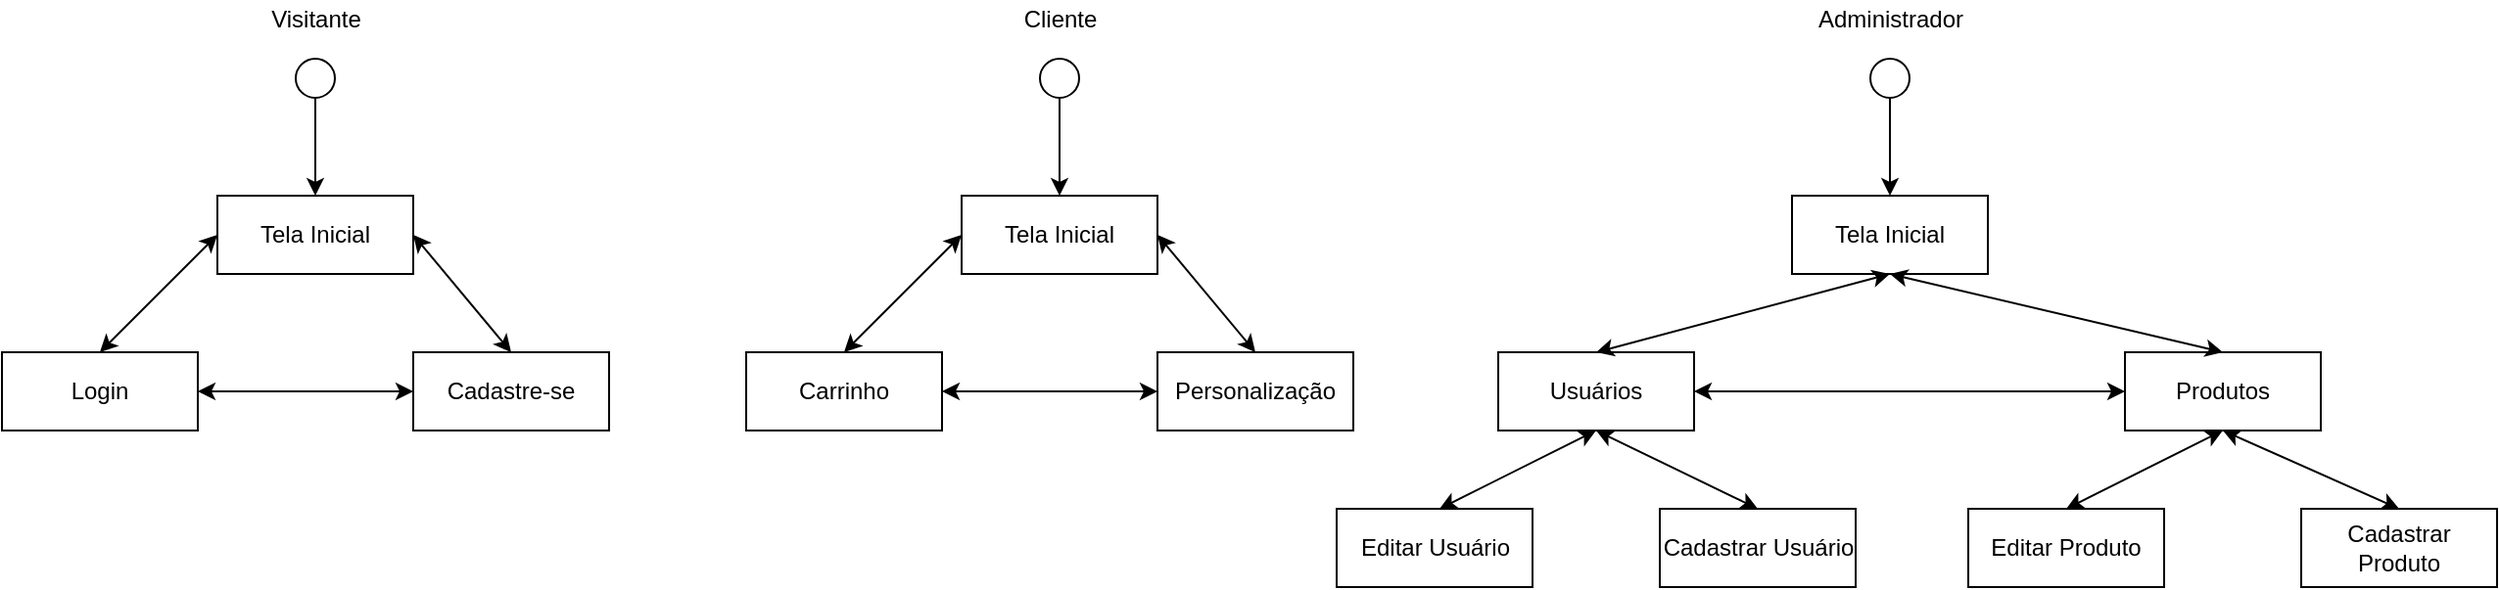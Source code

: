 <mxfile version="14.8.2" type="device"><diagram id="iaszxsRAFxKriWMU7tXv" name="Page-1"><mxGraphModel dx="868" dy="481" grid="1" gridSize="10" guides="1" tooltips="1" connect="1" arrows="1" fold="1" page="1" pageScale="1" pageWidth="1600" pageHeight="1700" math="0" shadow="0"><root><mxCell id="0"/><mxCell id="1" parent="0"/><mxCell id="zuvJ6yJon8IWspfnOwSX-2" value="" style="ellipse;whiteSpace=wrap;html=1;aspect=fixed;" parent="1" vertex="1"><mxGeometry x="240" y="80" width="20" height="20" as="geometry"/></mxCell><mxCell id="zuvJ6yJon8IWspfnOwSX-4" value="" style="endArrow=classic;html=1;exitX=0.5;exitY=1;exitDx=0;exitDy=0;entryX=0.5;entryY=0;entryDx=0;entryDy=0;" parent="1" source="zuvJ6yJon8IWspfnOwSX-2" target="zuvJ6yJon8IWspfnOwSX-5" edge="1"><mxGeometry width="50" height="50" relative="1" as="geometry"><mxPoint x="180" y="230" as="sourcePoint"/><mxPoint x="250.0" y="140" as="targetPoint"/></mxGeometry></mxCell><mxCell id="zuvJ6yJon8IWspfnOwSX-5" value="Tela Inicial" style="whiteSpace=wrap;html=1;align=center;" parent="1" vertex="1"><mxGeometry x="200" y="150" width="100" height="40" as="geometry"/></mxCell><mxCell id="zuvJ6yJon8IWspfnOwSX-6" value="Login" style="whiteSpace=wrap;html=1;align=center;" parent="1" vertex="1"><mxGeometry x="90" y="230" width="100" height="40" as="geometry"/></mxCell><mxCell id="zuvJ6yJon8IWspfnOwSX-7" value="Visitante" style="text;html=1;align=center;verticalAlign=middle;resizable=0;points=[];autosize=1;strokeColor=none;" parent="1" vertex="1"><mxGeometry x="220" y="50" width="60" height="20" as="geometry"/></mxCell><mxCell id="zuvJ6yJon8IWspfnOwSX-8" value="Cadastre-se" style="whiteSpace=wrap;html=1;align=center;" parent="1" vertex="1"><mxGeometry x="300" y="230" width="100" height="40" as="geometry"/></mxCell><mxCell id="zuvJ6yJon8IWspfnOwSX-9" value="" style="endArrow=classic;startArrow=classic;html=1;exitX=1;exitY=0.5;exitDx=0;exitDy=0;entryX=0;entryY=0.5;entryDx=0;entryDy=0;" parent="1" source="zuvJ6yJon8IWspfnOwSX-6" target="zuvJ6yJon8IWspfnOwSX-8" edge="1"><mxGeometry width="50" height="50" relative="1" as="geometry"><mxPoint x="290" y="250" as="sourcePoint"/><mxPoint x="340" y="200" as="targetPoint"/></mxGeometry></mxCell><mxCell id="zuvJ6yJon8IWspfnOwSX-10" value="" style="endArrow=classic;startArrow=classic;html=1;exitX=0.5;exitY=0;exitDx=0;exitDy=0;entryX=0;entryY=0.5;entryDx=0;entryDy=0;" parent="1" source="zuvJ6yJon8IWspfnOwSX-6" target="zuvJ6yJon8IWspfnOwSX-5" edge="1"><mxGeometry width="50" height="50" relative="1" as="geometry"><mxPoint x="200" y="260" as="sourcePoint"/><mxPoint x="310" y="260" as="targetPoint"/></mxGeometry></mxCell><mxCell id="zuvJ6yJon8IWspfnOwSX-11" value="" style="endArrow=classic;startArrow=classic;html=1;exitX=0.5;exitY=0;exitDx=0;exitDy=0;entryX=1;entryY=0.5;entryDx=0;entryDy=0;" parent="1" source="zuvJ6yJon8IWspfnOwSX-8" target="zuvJ6yJon8IWspfnOwSX-5" edge="1"><mxGeometry width="50" height="50" relative="1" as="geometry"><mxPoint x="150" y="240" as="sourcePoint"/><mxPoint x="210" y="180" as="targetPoint"/></mxGeometry></mxCell><mxCell id="zuvJ6yJon8IWspfnOwSX-12" value="" style="ellipse;whiteSpace=wrap;html=1;aspect=fixed;" parent="1" vertex="1"><mxGeometry x="620" y="80" width="20" height="20" as="geometry"/></mxCell><mxCell id="zuvJ6yJon8IWspfnOwSX-13" value="" style="endArrow=classic;html=1;exitX=0.5;exitY=1;exitDx=0;exitDy=0;entryX=0.5;entryY=0;entryDx=0;entryDy=0;" parent="1" source="zuvJ6yJon8IWspfnOwSX-12" target="zuvJ6yJon8IWspfnOwSX-14" edge="1"><mxGeometry width="50" height="50" relative="1" as="geometry"><mxPoint x="560" y="230" as="sourcePoint"/><mxPoint x="630.0" y="140" as="targetPoint"/></mxGeometry></mxCell><mxCell id="zuvJ6yJon8IWspfnOwSX-14" value="Tela Inicial" style="whiteSpace=wrap;html=1;align=center;" parent="1" vertex="1"><mxGeometry x="580" y="150" width="100" height="40" as="geometry"/></mxCell><mxCell id="zuvJ6yJon8IWspfnOwSX-15" value="Carrinho" style="whiteSpace=wrap;html=1;align=center;" parent="1" vertex="1"><mxGeometry x="470" y="230" width="100" height="40" as="geometry"/></mxCell><mxCell id="zuvJ6yJon8IWspfnOwSX-16" value="Cliente" style="text;html=1;align=center;verticalAlign=middle;resizable=0;points=[];autosize=1;strokeColor=none;" parent="1" vertex="1"><mxGeometry x="605" y="50" width="50" height="20" as="geometry"/></mxCell><mxCell id="zuvJ6yJon8IWspfnOwSX-17" value="Personalização" style="whiteSpace=wrap;html=1;align=center;" parent="1" vertex="1"><mxGeometry x="680" y="230" width="100" height="40" as="geometry"/></mxCell><mxCell id="zuvJ6yJon8IWspfnOwSX-19" value="" style="endArrow=classic;startArrow=classic;html=1;exitX=0.5;exitY=0;exitDx=0;exitDy=0;entryX=0;entryY=0.5;entryDx=0;entryDy=0;" parent="1" source="zuvJ6yJon8IWspfnOwSX-15" target="zuvJ6yJon8IWspfnOwSX-14" edge="1"><mxGeometry width="50" height="50" relative="1" as="geometry"><mxPoint x="580" y="260" as="sourcePoint"/><mxPoint x="690" y="260" as="targetPoint"/></mxGeometry></mxCell><mxCell id="zuvJ6yJon8IWspfnOwSX-20" value="" style="endArrow=classic;startArrow=classic;html=1;exitX=0.5;exitY=0;exitDx=0;exitDy=0;entryX=1;entryY=0.5;entryDx=0;entryDy=0;" parent="1" source="zuvJ6yJon8IWspfnOwSX-17" target="zuvJ6yJon8IWspfnOwSX-14" edge="1"><mxGeometry width="50" height="50" relative="1" as="geometry"><mxPoint x="530" y="240" as="sourcePoint"/><mxPoint x="590" y="180" as="targetPoint"/></mxGeometry></mxCell><mxCell id="zuvJ6yJon8IWspfnOwSX-22" value="" style="ellipse;whiteSpace=wrap;html=1;aspect=fixed;" parent="1" vertex="1"><mxGeometry x="1044" y="80" width="20" height="20" as="geometry"/></mxCell><mxCell id="zuvJ6yJon8IWspfnOwSX-23" value="" style="endArrow=classic;html=1;exitX=0.5;exitY=1;exitDx=0;exitDy=0;entryX=0.5;entryY=0;entryDx=0;entryDy=0;" parent="1" source="zuvJ6yJon8IWspfnOwSX-22" target="zuvJ6yJon8IWspfnOwSX-24" edge="1"><mxGeometry width="50" height="50" relative="1" as="geometry"><mxPoint x="984" y="230" as="sourcePoint"/><mxPoint x="1054.0" y="140" as="targetPoint"/></mxGeometry></mxCell><mxCell id="zuvJ6yJon8IWspfnOwSX-24" value="Tela Inicial" style="whiteSpace=wrap;html=1;align=center;" parent="1" vertex="1"><mxGeometry x="1004" y="150" width="100" height="40" as="geometry"/></mxCell><mxCell id="zuvJ6yJon8IWspfnOwSX-25" value="Produtos" style="whiteSpace=wrap;html=1;align=center;" parent="1" vertex="1"><mxGeometry x="1174" y="230" width="100" height="40" as="geometry"/></mxCell><mxCell id="zuvJ6yJon8IWspfnOwSX-26" value="Administrador" style="text;html=1;align=center;verticalAlign=middle;resizable=0;points=[];autosize=1;strokeColor=none;" parent="1" vertex="1"><mxGeometry x="1009" y="50" width="90" height="20" as="geometry"/></mxCell><mxCell id="zuvJ6yJon8IWspfnOwSX-28" value="" style="endArrow=classic;startArrow=classic;html=1;exitX=0.5;exitY=0;exitDx=0;exitDy=0;entryX=0.5;entryY=1;entryDx=0;entryDy=0;" parent="1" source="zuvJ6yJon8IWspfnOwSX-25" target="zuvJ6yJon8IWspfnOwSX-24" edge="1"><mxGeometry width="50" height="50" relative="1" as="geometry"><mxPoint x="1004" y="260" as="sourcePoint"/><mxPoint x="1114" y="260" as="targetPoint"/></mxGeometry></mxCell><mxCell id="zuvJ6yJon8IWspfnOwSX-31" value="&lt;div&gt;Editar Produto&lt;br&gt;&lt;/div&gt;" style="whiteSpace=wrap;html=1;align=center;" parent="1" vertex="1"><mxGeometry x="1094" y="310" width="100" height="40" as="geometry"/></mxCell><mxCell id="zuvJ6yJon8IWspfnOwSX-32" value="Cadastrar Produto" style="whiteSpace=wrap;html=1;align=center;" parent="1" vertex="1"><mxGeometry x="1264" y="310" width="100" height="40" as="geometry"/></mxCell><mxCell id="zuvJ6yJon8IWspfnOwSX-33" value="" style="endArrow=classic;startArrow=classic;html=1;exitX=0.5;exitY=0;exitDx=0;exitDy=0;entryX=0.5;entryY=1;entryDx=0;entryDy=0;" parent="1" source="zuvJ6yJon8IWspfnOwSX-31" target="zuvJ6yJon8IWspfnOwSX-25" edge="1"><mxGeometry width="50" height="50" relative="1" as="geometry"><mxPoint x="1064" y="250" as="sourcePoint"/><mxPoint x="1064" y="200" as="targetPoint"/></mxGeometry></mxCell><mxCell id="zuvJ6yJon8IWspfnOwSX-34" value="" style="endArrow=classic;startArrow=classic;html=1;exitX=0.5;exitY=0;exitDx=0;exitDy=0;entryX=0.5;entryY=1;entryDx=0;entryDy=0;" parent="1" source="zuvJ6yJon8IWspfnOwSX-32" target="zuvJ6yJon8IWspfnOwSX-25" edge="1"><mxGeometry width="50" height="50" relative="1" as="geometry"><mxPoint x="964" y="330" as="sourcePoint"/><mxPoint x="1054" y="280" as="targetPoint"/></mxGeometry></mxCell><mxCell id="8_SgVxe5-8v-vXsGGMJC-4" value="Usuários" style="whiteSpace=wrap;html=1;align=center;" parent="1" vertex="1"><mxGeometry x="854" y="230" width="100" height="40" as="geometry"/></mxCell><mxCell id="8_SgVxe5-8v-vXsGGMJC-7" value="" style="endArrow=classic;startArrow=classic;html=1;exitX=0.5;exitY=0;exitDx=0;exitDy=0;" parent="1" source="8_SgVxe5-8v-vXsGGMJC-4" edge="1"><mxGeometry width="50" height="50" relative="1" as="geometry"><mxPoint x="954" y="230" as="sourcePoint"/><mxPoint x="1054" y="190" as="targetPoint"/></mxGeometry></mxCell><mxCell id="8_SgVxe5-8v-vXsGGMJC-8" value="&lt;div&gt;Editar Usuário&lt;br&gt;&lt;/div&gt;" style="whiteSpace=wrap;html=1;align=center;" parent="1" vertex="1"><mxGeometry x="771.5" y="310" width="100" height="40" as="geometry"/></mxCell><mxCell id="8_SgVxe5-8v-vXsGGMJC-9" value="Cadastrar Usuário" style="whiteSpace=wrap;html=1;align=center;" parent="1" vertex="1"><mxGeometry x="936.5" y="310" width="100" height="40" as="geometry"/></mxCell><mxCell id="8_SgVxe5-8v-vXsGGMJC-10" value="" style="endArrow=classic;startArrow=classic;html=1;entryX=0.5;entryY=1;entryDx=0;entryDy=0;" parent="1" target="8_SgVxe5-8v-vXsGGMJC-4" edge="1"><mxGeometry width="50" height="50" relative="1" as="geometry"><mxPoint x="824" y="310" as="sourcePoint"/><mxPoint x="1234" y="280" as="targetPoint"/></mxGeometry></mxCell><mxCell id="8_SgVxe5-8v-vXsGGMJC-11" value="" style="endArrow=classic;startArrow=classic;html=1;exitX=0.5;exitY=0;exitDx=0;exitDy=0;entryX=0.5;entryY=1;entryDx=0;entryDy=0;" parent="1" source="8_SgVxe5-8v-vXsGGMJC-9" target="8_SgVxe5-8v-vXsGGMJC-4" edge="1"><mxGeometry width="50" height="50" relative="1" as="geometry"><mxPoint x="1154" y="320" as="sourcePoint"/><mxPoint x="1234" y="280" as="targetPoint"/></mxGeometry></mxCell><mxCell id="DOXiHRjtZJ8UqPxGBfdI-1" value="" style="endArrow=classic;startArrow=classic;html=1;exitX=1;exitY=0.5;exitDx=0;exitDy=0;entryX=0;entryY=0.5;entryDx=0;entryDy=0;" edge="1" parent="1" source="zuvJ6yJon8IWspfnOwSX-15" target="zuvJ6yJon8IWspfnOwSX-17"><mxGeometry width="50" height="50" relative="1" as="geometry"><mxPoint x="600" y="275" as="sourcePoint"/><mxPoint x="650" y="225" as="targetPoint"/></mxGeometry></mxCell><mxCell id="DOXiHRjtZJ8UqPxGBfdI-2" value="" style="endArrow=classic;startArrow=classic;html=1;exitX=0;exitY=0.5;exitDx=0;exitDy=0;entryX=1;entryY=0.5;entryDx=0;entryDy=0;" edge="1" parent="1" source="zuvJ6yJon8IWspfnOwSX-25" target="8_SgVxe5-8v-vXsGGMJC-4"><mxGeometry width="50" height="50" relative="1" as="geometry"><mxPoint x="1234" y="240" as="sourcePoint"/><mxPoint x="1064" y="200" as="targetPoint"/></mxGeometry></mxCell></root></mxGraphModel></diagram></mxfile>
